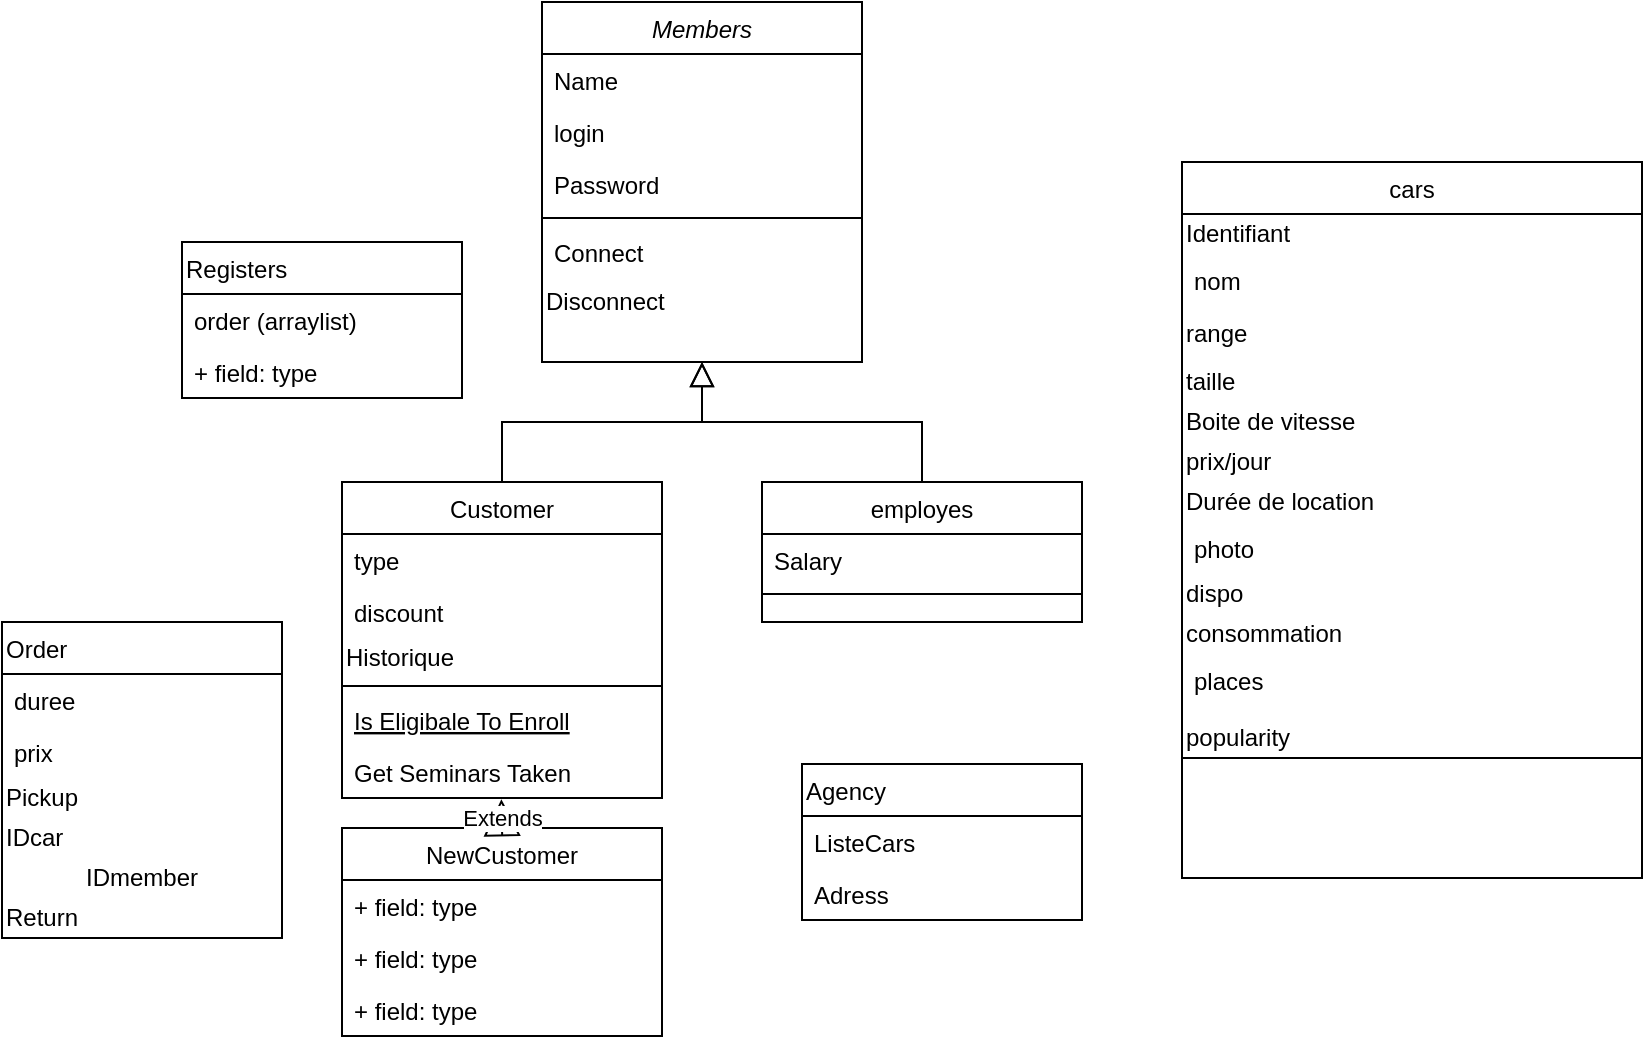 <mxfile version="13.10.0" type="github">
  <diagram id="C5RBs43oDa-KdzZeNtuy" name="Page-1">
    <mxGraphModel dx="1865" dy="580" grid="1" gridSize="10" guides="1" tooltips="1" connect="1" arrows="1" fold="1" page="1" pageScale="1" pageWidth="827" pageHeight="1169" math="0" shadow="0">
      <root>
        <mxCell id="WIyWlLk6GJQsqaUBKTNV-0" />
        <mxCell id="WIyWlLk6GJQsqaUBKTNV-1" parent="WIyWlLk6GJQsqaUBKTNV-0" />
        <mxCell id="zkfFHV4jXpPFQw0GAbJ--0" value="Members" style="swimlane;fontStyle=2;align=center;verticalAlign=top;childLayout=stackLayout;horizontal=1;startSize=26;horizontalStack=0;resizeParent=1;resizeLast=0;collapsible=1;marginBottom=0;rounded=0;shadow=0;strokeWidth=1;" parent="WIyWlLk6GJQsqaUBKTNV-1" vertex="1">
          <mxGeometry x="220" y="120" width="160" height="180" as="geometry">
            <mxRectangle x="230" y="140" width="160" height="26" as="alternateBounds" />
          </mxGeometry>
        </mxCell>
        <mxCell id="zkfFHV4jXpPFQw0GAbJ--1" value="Name" style="text;align=left;verticalAlign=top;spacingLeft=4;spacingRight=4;overflow=hidden;rotatable=0;points=[[0,0.5],[1,0.5]];portConstraint=eastwest;" parent="zkfFHV4jXpPFQw0GAbJ--0" vertex="1">
          <mxGeometry y="26" width="160" height="26" as="geometry" />
        </mxCell>
        <mxCell id="zkfFHV4jXpPFQw0GAbJ--2" value="login" style="text;align=left;verticalAlign=top;spacingLeft=4;spacingRight=4;overflow=hidden;rotatable=0;points=[[0,0.5],[1,0.5]];portConstraint=eastwest;rounded=0;shadow=0;html=0;" parent="zkfFHV4jXpPFQw0GAbJ--0" vertex="1">
          <mxGeometry y="52" width="160" height="26" as="geometry" />
        </mxCell>
        <mxCell id="zkfFHV4jXpPFQw0GAbJ--3" value="Password" style="text;align=left;verticalAlign=top;spacingLeft=4;spacingRight=4;overflow=hidden;rotatable=0;points=[[0,0.5],[1,0.5]];portConstraint=eastwest;rounded=0;shadow=0;html=0;" parent="zkfFHV4jXpPFQw0GAbJ--0" vertex="1">
          <mxGeometry y="78" width="160" height="26" as="geometry" />
        </mxCell>
        <mxCell id="zkfFHV4jXpPFQw0GAbJ--4" value="" style="line;html=1;strokeWidth=1;align=left;verticalAlign=middle;spacingTop=-1;spacingLeft=3;spacingRight=3;rotatable=0;labelPosition=right;points=[];portConstraint=eastwest;" parent="zkfFHV4jXpPFQw0GAbJ--0" vertex="1">
          <mxGeometry y="104" width="160" height="8" as="geometry" />
        </mxCell>
        <mxCell id="zkfFHV4jXpPFQw0GAbJ--5" value="Connect&#xa;" style="text;align=left;verticalAlign=top;spacingLeft=4;spacingRight=4;overflow=hidden;rotatable=0;points=[[0,0.5],[1,0.5]];portConstraint=eastwest;" parent="zkfFHV4jXpPFQw0GAbJ--0" vertex="1">
          <mxGeometry y="112" width="160" height="28" as="geometry" />
        </mxCell>
        <mxCell id="na8qpSSOw0sD-hUBC9Y4-0" value="Disconnect" style="text;html=1;align=left;verticalAlign=middle;resizable=0;points=[];autosize=1;" parent="zkfFHV4jXpPFQw0GAbJ--0" vertex="1">
          <mxGeometry y="140" width="160" height="20" as="geometry" />
        </mxCell>
        <mxCell id="zkfFHV4jXpPFQw0GAbJ--6" value="Customer" style="swimlane;fontStyle=0;align=center;verticalAlign=top;childLayout=stackLayout;horizontal=1;startSize=26;horizontalStack=0;resizeParent=1;resizeLast=0;collapsible=1;marginBottom=0;rounded=0;shadow=0;strokeWidth=1;" parent="WIyWlLk6GJQsqaUBKTNV-1" vertex="1">
          <mxGeometry x="120" y="360" width="160" height="158" as="geometry">
            <mxRectangle x="120" y="360" width="160" height="26" as="alternateBounds" />
          </mxGeometry>
        </mxCell>
        <mxCell id="zkfFHV4jXpPFQw0GAbJ--7" value="type" style="text;align=left;verticalAlign=top;spacingLeft=4;spacingRight=4;overflow=hidden;rotatable=0;points=[[0,0.5],[1,0.5]];portConstraint=eastwest;" parent="zkfFHV4jXpPFQw0GAbJ--6" vertex="1">
          <mxGeometry y="26" width="160" height="26" as="geometry" />
        </mxCell>
        <mxCell id="zkfFHV4jXpPFQw0GAbJ--8" value="discount" style="text;align=left;verticalAlign=top;spacingLeft=4;spacingRight=4;overflow=hidden;rotatable=0;points=[[0,0.5],[1,0.5]];portConstraint=eastwest;rounded=0;shadow=0;html=0;" parent="zkfFHV4jXpPFQw0GAbJ--6" vertex="1">
          <mxGeometry y="52" width="160" height="26" as="geometry" />
        </mxCell>
        <mxCell id="na8qpSSOw0sD-hUBC9Y4-40" value="Historique" style="text;html=1;strokeColor=none;fillColor=none;align=left;verticalAlign=middle;whiteSpace=wrap;rounded=0;" parent="zkfFHV4jXpPFQw0GAbJ--6" vertex="1">
          <mxGeometry y="78" width="160" height="20" as="geometry" />
        </mxCell>
        <mxCell id="zkfFHV4jXpPFQw0GAbJ--9" value="" style="line;html=1;strokeWidth=1;align=left;verticalAlign=middle;spacingTop=-1;spacingLeft=3;spacingRight=3;rotatable=0;labelPosition=right;points=[];portConstraint=eastwest;" parent="zkfFHV4jXpPFQw0GAbJ--6" vertex="1">
          <mxGeometry y="98" width="160" height="8" as="geometry" />
        </mxCell>
        <mxCell id="zkfFHV4jXpPFQw0GAbJ--10" value="Is Eligibale To Enroll" style="text;align=left;verticalAlign=top;spacingLeft=4;spacingRight=4;overflow=hidden;rotatable=0;points=[[0,0.5],[1,0.5]];portConstraint=eastwest;fontStyle=4" parent="zkfFHV4jXpPFQw0GAbJ--6" vertex="1">
          <mxGeometry y="106" width="160" height="26" as="geometry" />
        </mxCell>
        <mxCell id="zkfFHV4jXpPFQw0GAbJ--11" value="Get Seminars Taken" style="text;align=left;verticalAlign=top;spacingLeft=4;spacingRight=4;overflow=hidden;rotatable=0;points=[[0,0.5],[1,0.5]];portConstraint=eastwest;" parent="zkfFHV4jXpPFQw0GAbJ--6" vertex="1">
          <mxGeometry y="132" width="160" height="26" as="geometry" />
        </mxCell>
        <mxCell id="zkfFHV4jXpPFQw0GAbJ--12" value="" style="endArrow=block;endSize=10;endFill=0;shadow=0;strokeWidth=1;rounded=0;edgeStyle=elbowEdgeStyle;elbow=vertical;" parent="WIyWlLk6GJQsqaUBKTNV-1" source="zkfFHV4jXpPFQw0GAbJ--6" target="zkfFHV4jXpPFQw0GAbJ--0" edge="1">
          <mxGeometry width="160" relative="1" as="geometry">
            <mxPoint x="200" y="203" as="sourcePoint" />
            <mxPoint x="200" y="203" as="targetPoint" />
          </mxGeometry>
        </mxCell>
        <mxCell id="zkfFHV4jXpPFQw0GAbJ--13" value="employes" style="swimlane;fontStyle=0;align=center;verticalAlign=top;childLayout=stackLayout;horizontal=1;startSize=26;horizontalStack=0;resizeParent=1;resizeLast=0;collapsible=1;marginBottom=0;rounded=0;shadow=0;strokeWidth=1;" parent="WIyWlLk6GJQsqaUBKTNV-1" vertex="1">
          <mxGeometry x="330" y="360" width="160" height="70" as="geometry">
            <mxRectangle x="340" y="380" width="170" height="26" as="alternateBounds" />
          </mxGeometry>
        </mxCell>
        <mxCell id="zkfFHV4jXpPFQw0GAbJ--14" value="Salary" style="text;align=left;verticalAlign=top;spacingLeft=4;spacingRight=4;overflow=hidden;rotatable=0;points=[[0,0.5],[1,0.5]];portConstraint=eastwest;" parent="zkfFHV4jXpPFQw0GAbJ--13" vertex="1">
          <mxGeometry y="26" width="160" height="26" as="geometry" />
        </mxCell>
        <mxCell id="zkfFHV4jXpPFQw0GAbJ--15" value="" style="line;html=1;strokeWidth=1;align=left;verticalAlign=middle;spacingTop=-1;spacingLeft=3;spacingRight=3;rotatable=0;labelPosition=right;points=[];portConstraint=eastwest;" parent="zkfFHV4jXpPFQw0GAbJ--13" vertex="1">
          <mxGeometry y="52" width="160" height="8" as="geometry" />
        </mxCell>
        <mxCell id="zkfFHV4jXpPFQw0GAbJ--16" value="" style="endArrow=block;endSize=10;endFill=0;shadow=0;strokeWidth=1;rounded=0;edgeStyle=elbowEdgeStyle;elbow=vertical;" parent="WIyWlLk6GJQsqaUBKTNV-1" source="zkfFHV4jXpPFQw0GAbJ--13" target="zkfFHV4jXpPFQw0GAbJ--0" edge="1">
          <mxGeometry width="160" relative="1" as="geometry">
            <mxPoint x="210" y="373" as="sourcePoint" />
            <mxPoint x="310" y="271" as="targetPoint" />
          </mxGeometry>
        </mxCell>
        <mxCell id="na8qpSSOw0sD-hUBC9Y4-5" value="NewCustomer" style="swimlane;fontStyle=0;childLayout=stackLayout;horizontal=1;startSize=26;fillColor=none;horizontalStack=0;resizeParent=1;resizeParentMax=0;resizeLast=0;collapsible=1;marginBottom=0;" parent="WIyWlLk6GJQsqaUBKTNV-1" vertex="1">
          <mxGeometry x="120" y="533" width="160" height="104" as="geometry" />
        </mxCell>
        <mxCell id="na8qpSSOw0sD-hUBC9Y4-6" value="+ field: type" style="text;strokeColor=none;fillColor=none;align=left;verticalAlign=top;spacingLeft=4;spacingRight=4;overflow=hidden;rotatable=0;points=[[0,0.5],[1,0.5]];portConstraint=eastwest;" parent="na8qpSSOw0sD-hUBC9Y4-5" vertex="1">
          <mxGeometry y="26" width="160" height="26" as="geometry" />
        </mxCell>
        <mxCell id="na8qpSSOw0sD-hUBC9Y4-7" value="+ field: type" style="text;strokeColor=none;fillColor=none;align=left;verticalAlign=top;spacingLeft=4;spacingRight=4;overflow=hidden;rotatable=0;points=[[0,0.5],[1,0.5]];portConstraint=eastwest;" parent="na8qpSSOw0sD-hUBC9Y4-5" vertex="1">
          <mxGeometry y="52" width="160" height="26" as="geometry" />
        </mxCell>
        <mxCell id="na8qpSSOw0sD-hUBC9Y4-8" value="+ field: type" style="text;strokeColor=none;fillColor=none;align=left;verticalAlign=top;spacingLeft=4;spacingRight=4;overflow=hidden;rotatable=0;points=[[0,0.5],[1,0.5]];portConstraint=eastwest;" parent="na8qpSSOw0sD-hUBC9Y4-5" vertex="1">
          <mxGeometry y="78" width="160" height="26" as="geometry" />
        </mxCell>
        <mxCell id="na8qpSSOw0sD-hUBC9Y4-10" value="Extends" style="endArrow=block;endSize=16;endFill=0;html=1;entryX=0.498;entryY=1.023;entryDx=0;entryDy=0;entryPerimeter=0;exitX=0.5;exitY=0;exitDx=0;exitDy=0;" parent="WIyWlLk6GJQsqaUBKTNV-1" source="na8qpSSOw0sD-hUBC9Y4-5" target="zkfFHV4jXpPFQw0GAbJ--11" edge="1">
          <mxGeometry x="-0.25" width="160" relative="1" as="geometry">
            <mxPoint x="150" y="650" as="sourcePoint" />
            <mxPoint x="310" y="650" as="targetPoint" />
            <mxPoint as="offset" />
          </mxGeometry>
        </mxCell>
        <mxCell id="na8qpSSOw0sD-hUBC9Y4-17" value="cars" style="swimlane;fontStyle=0;childLayout=stackLayout;horizontal=1;startSize=26;fillColor=none;horizontalStack=0;resizeParent=1;resizeParentMax=0;resizeLast=0;collapsible=1;marginBottom=0;" parent="WIyWlLk6GJQsqaUBKTNV-1" vertex="1">
          <mxGeometry x="540" y="200" width="230" height="358" as="geometry" />
        </mxCell>
        <mxCell id="na8qpSSOw0sD-hUBC9Y4-38" value="Identifiant" style="text;html=1;strokeColor=none;fillColor=none;align=left;verticalAlign=middle;whiteSpace=wrap;rounded=0;" parent="na8qpSSOw0sD-hUBC9Y4-17" vertex="1">
          <mxGeometry y="26" width="230" height="20" as="geometry" />
        </mxCell>
        <mxCell id="na8qpSSOw0sD-hUBC9Y4-18" value="nom" style="text;strokeColor=none;fillColor=none;align=left;verticalAlign=top;spacingLeft=4;spacingRight=4;overflow=hidden;rotatable=0;points=[[0,0.5],[1,0.5]];portConstraint=eastwest;" parent="na8qpSSOw0sD-hUBC9Y4-17" vertex="1">
          <mxGeometry y="46" width="230" height="26" as="geometry" />
        </mxCell>
        <mxCell id="na8qpSSOw0sD-hUBC9Y4-23" value="range" style="text;html=1;strokeColor=none;fillColor=none;align=left;verticalAlign=middle;whiteSpace=wrap;rounded=0;" parent="na8qpSSOw0sD-hUBC9Y4-17" vertex="1">
          <mxGeometry y="72" width="230" height="28" as="geometry" />
        </mxCell>
        <mxCell id="na8qpSSOw0sD-hUBC9Y4-24" value="taille" style="text;html=1;strokeColor=none;fillColor=none;align=left;verticalAlign=middle;whiteSpace=wrap;rounded=0;" parent="na8qpSSOw0sD-hUBC9Y4-17" vertex="1">
          <mxGeometry y="100" width="230" height="20" as="geometry" />
        </mxCell>
        <mxCell id="na8qpSSOw0sD-hUBC9Y4-26" value="Boite de vitesse" style="text;html=1;strokeColor=none;fillColor=none;align=left;verticalAlign=middle;whiteSpace=wrap;rounded=0;" parent="na8qpSSOw0sD-hUBC9Y4-17" vertex="1">
          <mxGeometry y="120" width="230" height="20" as="geometry" />
        </mxCell>
        <mxCell id="na8qpSSOw0sD-hUBC9Y4-25" value="prix/jour" style="text;html=1;strokeColor=none;fillColor=none;align=left;verticalAlign=middle;whiteSpace=wrap;rounded=0;" parent="na8qpSSOw0sD-hUBC9Y4-17" vertex="1">
          <mxGeometry y="140" width="230" height="20" as="geometry" />
        </mxCell>
        <mxCell id="na8qpSSOw0sD-hUBC9Y4-33" value="Durée de location" style="text;html=1;strokeColor=none;fillColor=none;align=left;verticalAlign=middle;whiteSpace=wrap;rounded=0;" parent="na8qpSSOw0sD-hUBC9Y4-17" vertex="1">
          <mxGeometry y="160" width="230" height="20" as="geometry" />
        </mxCell>
        <mxCell id="na8qpSSOw0sD-hUBC9Y4-19" value="photo" style="text;strokeColor=none;fillColor=none;align=left;verticalAlign=top;spacingLeft=4;spacingRight=4;overflow=hidden;rotatable=0;points=[[0,0.5],[1,0.5]];portConstraint=eastwest;" parent="na8qpSSOw0sD-hUBC9Y4-17" vertex="1">
          <mxGeometry y="180" width="230" height="26" as="geometry" />
        </mxCell>
        <mxCell id="na8qpSSOw0sD-hUBC9Y4-28" value="dispo" style="text;html=1;strokeColor=none;fillColor=none;align=left;verticalAlign=middle;whiteSpace=wrap;rounded=0;" parent="na8qpSSOw0sD-hUBC9Y4-17" vertex="1">
          <mxGeometry y="206" width="230" height="20" as="geometry" />
        </mxCell>
        <mxCell id="na8qpSSOw0sD-hUBC9Y4-27" value="consommation" style="text;html=1;strokeColor=none;fillColor=none;align=left;verticalAlign=middle;whiteSpace=wrap;rounded=0;" parent="na8qpSSOw0sD-hUBC9Y4-17" vertex="1">
          <mxGeometry y="226" width="230" height="20" as="geometry" />
        </mxCell>
        <mxCell id="na8qpSSOw0sD-hUBC9Y4-20" value="places&#xa;" style="text;strokeColor=none;fillColor=none;align=left;verticalAlign=top;spacingLeft=4;spacingRight=4;overflow=hidden;rotatable=0;points=[[0,0.5],[1,0.5]];portConstraint=eastwest;" parent="na8qpSSOw0sD-hUBC9Y4-17" vertex="1">
          <mxGeometry y="246" width="230" height="32" as="geometry" />
        </mxCell>
        <mxCell id="na8qpSSOw0sD-hUBC9Y4-39" value="popularity" style="text;html=1;strokeColor=none;fillColor=none;align=left;verticalAlign=middle;whiteSpace=wrap;rounded=0;" parent="na8qpSSOw0sD-hUBC9Y4-17" vertex="1">
          <mxGeometry y="278" width="230" height="20" as="geometry" />
        </mxCell>
        <mxCell id="na8qpSSOw0sD-hUBC9Y4-22" value="" style="rounded=0;whiteSpace=wrap;html=1;" parent="na8qpSSOw0sD-hUBC9Y4-17" vertex="1">
          <mxGeometry y="298" width="230" height="60" as="geometry" />
        </mxCell>
        <mxCell id="na8qpSSOw0sD-hUBC9Y4-29" value="Agency" style="swimlane;fontStyle=0;childLayout=stackLayout;horizontal=1;startSize=26;fillColor=none;horizontalStack=0;resizeParent=1;resizeParentMax=0;resizeLast=0;collapsible=1;marginBottom=0;align=left;" parent="WIyWlLk6GJQsqaUBKTNV-1" vertex="1">
          <mxGeometry x="350" y="501" width="140" height="78" as="geometry" />
        </mxCell>
        <mxCell id="na8qpSSOw0sD-hUBC9Y4-30" value="ListeCars" style="text;strokeColor=none;fillColor=none;align=left;verticalAlign=top;spacingLeft=4;spacingRight=4;overflow=hidden;rotatable=0;points=[[0,0.5],[1,0.5]];portConstraint=eastwest;" parent="na8qpSSOw0sD-hUBC9Y4-29" vertex="1">
          <mxGeometry y="26" width="140" height="26" as="geometry" />
        </mxCell>
        <mxCell id="na8qpSSOw0sD-hUBC9Y4-31" value="Adress" style="text;strokeColor=none;fillColor=none;align=left;verticalAlign=top;spacingLeft=4;spacingRight=4;overflow=hidden;rotatable=0;points=[[0,0.5],[1,0.5]];portConstraint=eastwest;" parent="na8qpSSOw0sD-hUBC9Y4-29" vertex="1">
          <mxGeometry y="52" width="140" height="26" as="geometry" />
        </mxCell>
        <mxCell id="na8qpSSOw0sD-hUBC9Y4-34" value="Order" style="swimlane;fontStyle=0;childLayout=stackLayout;horizontal=1;startSize=26;fillColor=none;horizontalStack=0;resizeParent=1;resizeParentMax=0;resizeLast=0;collapsible=1;marginBottom=0;align=left;" parent="WIyWlLk6GJQsqaUBKTNV-1" vertex="1">
          <mxGeometry x="-50" y="430" width="140" height="158" as="geometry" />
        </mxCell>
        <mxCell id="na8qpSSOw0sD-hUBC9Y4-35" value="duree" style="text;strokeColor=none;fillColor=none;align=left;verticalAlign=top;spacingLeft=4;spacingRight=4;overflow=hidden;rotatable=0;points=[[0,0.5],[1,0.5]];portConstraint=eastwest;" parent="na8qpSSOw0sD-hUBC9Y4-34" vertex="1">
          <mxGeometry y="26" width="140" height="26" as="geometry" />
        </mxCell>
        <mxCell id="na8qpSSOw0sD-hUBC9Y4-37" value="prix" style="text;strokeColor=none;fillColor=none;align=left;verticalAlign=top;spacingLeft=4;spacingRight=4;overflow=hidden;rotatable=0;points=[[0,0.5],[1,0.5]];portConstraint=eastwest;" parent="na8qpSSOw0sD-hUBC9Y4-34" vertex="1">
          <mxGeometry y="52" width="140" height="26" as="geometry" />
        </mxCell>
        <mxCell id="y-xjovp-SP_qVotiboHv-0" value="Pickup" style="text;html=1;strokeColor=none;fillColor=none;align=left;verticalAlign=middle;whiteSpace=wrap;rounded=0;" parent="na8qpSSOw0sD-hUBC9Y4-34" vertex="1">
          <mxGeometry y="78" width="140" height="20" as="geometry" />
        </mxCell>
        <mxCell id="na8qpSSOw0sD-hUBC9Y4-45" value="IDcar" style="text;html=1;strokeColor=none;fillColor=none;align=left;verticalAlign=middle;whiteSpace=wrap;rounded=0;" parent="na8qpSSOw0sD-hUBC9Y4-34" vertex="1">
          <mxGeometry y="98" width="140" height="20" as="geometry" />
        </mxCell>
        <mxCell id="0gB52wN2PWgzwEBWOp-I-0" value="IDmember" style="text;html=1;strokeColor=none;fillColor=none;align=center;verticalAlign=middle;whiteSpace=wrap;rounded=0;" vertex="1" parent="na8qpSSOw0sD-hUBC9Y4-34">
          <mxGeometry y="118" width="140" height="20" as="geometry" />
        </mxCell>
        <mxCell id="y-xjovp-SP_qVotiboHv-1" value="Return" style="text;html=1;strokeColor=none;fillColor=none;align=left;verticalAlign=middle;whiteSpace=wrap;rounded=0;" parent="na8qpSSOw0sD-hUBC9Y4-34" vertex="1">
          <mxGeometry y="138" width="140" height="20" as="geometry" />
        </mxCell>
        <mxCell id="na8qpSSOw0sD-hUBC9Y4-41" value="Registers" style="swimlane;fontStyle=0;childLayout=stackLayout;horizontal=1;startSize=26;fillColor=none;horizontalStack=0;resizeParent=1;resizeParentMax=0;resizeLast=0;collapsible=1;marginBottom=0;align=left;" parent="WIyWlLk6GJQsqaUBKTNV-1" vertex="1">
          <mxGeometry x="40" y="240" width="140" height="78" as="geometry" />
        </mxCell>
        <mxCell id="na8qpSSOw0sD-hUBC9Y4-43" value="order (arraylist)" style="text;strokeColor=none;fillColor=none;align=left;verticalAlign=top;spacingLeft=4;spacingRight=4;overflow=hidden;rotatable=0;points=[[0,0.5],[1,0.5]];portConstraint=eastwest;" parent="na8qpSSOw0sD-hUBC9Y4-41" vertex="1">
          <mxGeometry y="26" width="140" height="26" as="geometry" />
        </mxCell>
        <mxCell id="na8qpSSOw0sD-hUBC9Y4-44" value="+ field: type" style="text;strokeColor=none;fillColor=none;align=left;verticalAlign=top;spacingLeft=4;spacingRight=4;overflow=hidden;rotatable=0;points=[[0,0.5],[1,0.5]];portConstraint=eastwest;" parent="na8qpSSOw0sD-hUBC9Y4-41" vertex="1">
          <mxGeometry y="52" width="140" height="26" as="geometry" />
        </mxCell>
      </root>
    </mxGraphModel>
  </diagram>
</mxfile>
